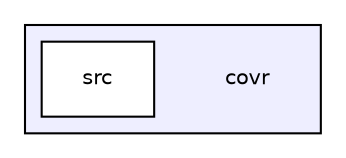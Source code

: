 digraph "covr" {
  compound=true
  node [ fontsize="10", fontname="Helvetica"];
  edge [ labelfontsize="10", labelfontname="Helvetica"];
  subgraph clusterdir_9c8bbabad13d149a95dd6d5662676601 {
    graph [ bgcolor="#eeeeff", pencolor="black", label="" URL="dir_9c8bbabad13d149a95dd6d5662676601.html"];
    dir_9c8bbabad13d149a95dd6d5662676601 [shape=plaintext label="covr"];
    dir_522ebec4eb54ab6c6f74d05e218c0eee [shape=box label="src" color="black" fillcolor="white" style="filled" URL="dir_522ebec4eb54ab6c6f74d05e218c0eee.html"];
  }
}
